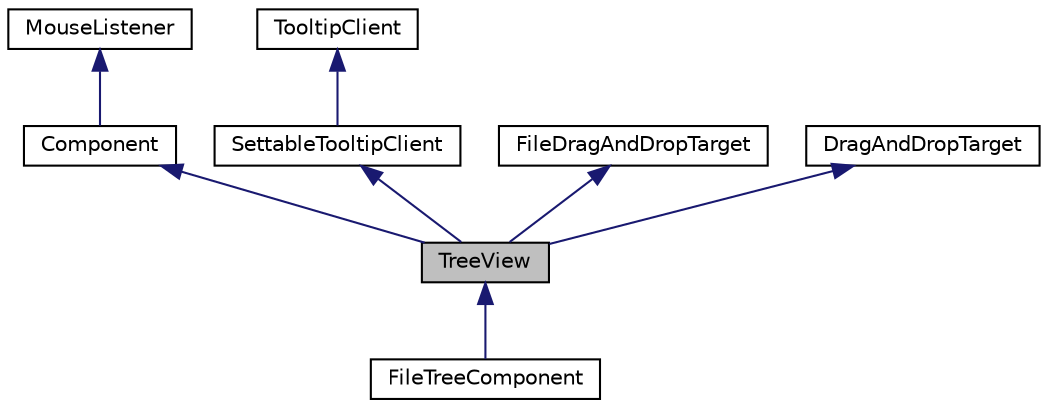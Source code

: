digraph "TreeView"
{
  bgcolor="transparent";
  edge [fontname="Helvetica",fontsize="10",labelfontname="Helvetica",labelfontsize="10"];
  node [fontname="Helvetica",fontsize="10",shape=record];
  Node0 [label="TreeView",height=0.2,width=0.4,color="black", fillcolor="grey75", style="filled", fontcolor="black"];
  Node1 -> Node0 [dir="back",color="midnightblue",fontsize="10",style="solid",fontname="Helvetica"];
  Node1 [label="Component",height=0.2,width=0.4,color="black",URL="$classComponent.html",tooltip="The base class for all JUCE user-interface objects. "];
  Node2 -> Node1 [dir="back",color="midnightblue",fontsize="10",style="solid",fontname="Helvetica"];
  Node2 [label="MouseListener",height=0.2,width=0.4,color="black",URL="$classMouseListener.html",tooltip="A MouseListener can be registered with a component to receive callbacks about mouse events that happe..."];
  Node3 -> Node0 [dir="back",color="midnightblue",fontsize="10",style="solid",fontname="Helvetica"];
  Node3 [label="SettableTooltipClient",height=0.2,width=0.4,color="black",URL="$classSettableTooltipClient.html",tooltip="An implementation of TooltipClient that stores the tooltip string and a method for changing it..."];
  Node4 -> Node3 [dir="back",color="midnightblue",fontsize="10",style="solid",fontname="Helvetica"];
  Node4 [label="TooltipClient",height=0.2,width=0.4,color="black",URL="$classTooltipClient.html",tooltip="Components that want to use pop-up tooltips should implement this interface. "];
  Node5 -> Node0 [dir="back",color="midnightblue",fontsize="10",style="solid",fontname="Helvetica"];
  Node5 [label="FileDragAndDropTarget",height=0.2,width=0.4,color="black",URL="$classFileDragAndDropTarget.html",tooltip="Components derived from this class can have files dropped onto them by an external application..."];
  Node6 -> Node0 [dir="back",color="midnightblue",fontsize="10",style="solid",fontname="Helvetica"];
  Node6 [label="DragAndDropTarget",height=0.2,width=0.4,color="black",URL="$classDragAndDropTarget.html",tooltip="Components derived from this class can have things dropped onto them by a DragAndDropContainer. "];
  Node0 -> Node7 [dir="back",color="midnightblue",fontsize="10",style="solid",fontname="Helvetica"];
  Node7 [label="FileTreeComponent",height=0.2,width=0.4,color="black",URL="$classFileTreeComponent.html",tooltip="A component that displays the files in a directory as a treeview. "];
}
